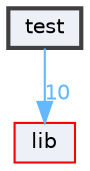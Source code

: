 digraph "test"
{
 // LATEX_PDF_SIZE
  bgcolor="transparent";
  edge [fontname=Helvetica,fontsize=10,labelfontname=Helvetica,labelfontsize=10];
  node [fontname=Helvetica,fontsize=10,shape=box,height=0.2,width=0.4];
  compound=true
  dir_13e138d54eb8818da29c3992edef070a [label="test", fillcolor="#edf0f7", color="grey25", style="filled,bold", URL="dir_13e138d54eb8818da29c3992edef070a.html",tooltip=""];
  dir_97aefd0d527b934f1d99a682da8fe6a9 [label="lib", fillcolor="#edf0f7", color="red", style="filled", URL="dir_97aefd0d527b934f1d99a682da8fe6a9.html",tooltip=""];
  dir_13e138d54eb8818da29c3992edef070a->dir_97aefd0d527b934f1d99a682da8fe6a9 [headlabel="10", labeldistance=1.5 headhref="dir_000006_000004.html" href="dir_000006_000004.html" color="steelblue1" fontcolor="steelblue1"];
}
